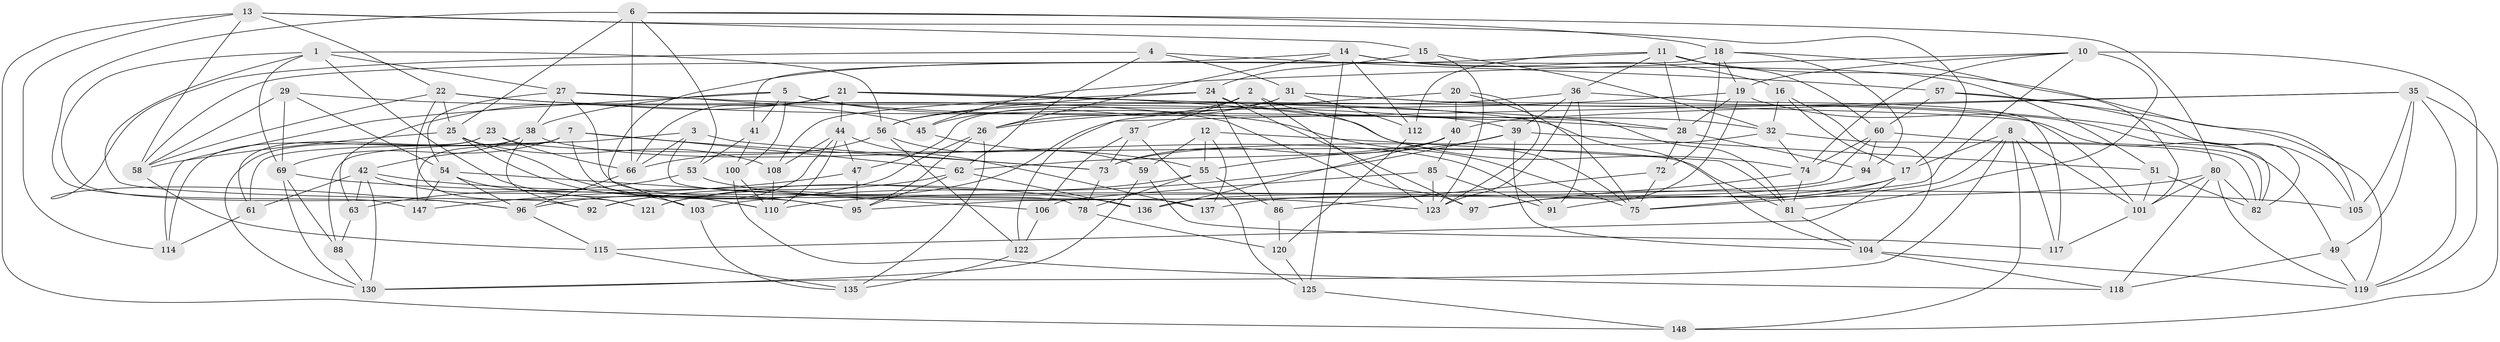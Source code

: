 // Generated by graph-tools (version 1.1) at 2025/24/03/03/25 07:24:29]
// undirected, 98 vertices, 246 edges
graph export_dot {
graph [start="1"]
  node [color=gray90,style=filled];
  1 [super="+9"];
  2;
  3;
  4;
  5 [super="+109"];
  6 [super="+46"];
  7 [super="+111"];
  8 [super="+127"];
  10 [super="+70"];
  11 [super="+143"];
  12;
  13 [super="+30"];
  14 [super="+133"];
  15;
  16;
  17 [super="+76"];
  18 [super="+34"];
  19 [super="+67"];
  20;
  21 [super="+68"];
  22 [super="+93"];
  23;
  24 [super="+89"];
  25 [super="+64"];
  26 [super="+50"];
  27 [super="+43"];
  28 [super="+134"];
  29;
  31 [super="+33"];
  32 [super="+48"];
  35 [super="+52"];
  36 [super="+77"];
  37;
  38 [super="+145"];
  39 [super="+116"];
  40 [super="+65"];
  41;
  42 [super="+102"];
  44 [super="+90"];
  45;
  47;
  49;
  51;
  53;
  54 [super="+99"];
  55 [super="+71"];
  56 [super="+87"];
  57;
  58 [super="+83"];
  59;
  60 [super="+139"];
  61;
  62 [super="+79"];
  63;
  66 [super="+107"];
  69 [super="+146"];
  72;
  73 [super="+144"];
  74 [super="+84"];
  75 [super="+113"];
  78;
  80 [super="+128"];
  81 [super="+129"];
  82 [super="+98"];
  85;
  86;
  88;
  91;
  92;
  94;
  95 [super="+141"];
  96 [super="+126"];
  97;
  100;
  101 [super="+138"];
  103;
  104 [super="+142"];
  105;
  106;
  108;
  110 [super="+124"];
  112;
  114;
  115;
  117;
  118;
  119 [super="+140"];
  120;
  121;
  122;
  123 [super="+132"];
  125;
  130 [super="+131"];
  135;
  136;
  137;
  147;
  148;
  1 -- 27;
  1 -- 110;
  1 -- 92;
  1 -- 69;
  1 -- 96;
  1 -- 56;
  2 -- 37;
  2 -- 123;
  2 -- 75;
  2 -- 26;
  3 -- 88;
  3 -- 137;
  3 -- 66;
  3 -- 73;
  4 -- 62;
  4 -- 57;
  4 -- 96;
  4 -- 31;
  5 -- 41;
  5 -- 100;
  5 -- 114;
  5 -- 28;
  5 -- 38;
  5 -- 75;
  6 -- 66;
  6 -- 53;
  6 -- 80;
  6 -- 25;
  6 -- 147;
  6 -- 18;
  7 -- 61;
  7 -- 69;
  7 -- 73;
  7 -- 147;
  7 -- 95;
  7 -- 62;
  8 -- 75;
  8 -- 117;
  8 -- 101;
  8 -- 17;
  8 -- 130;
  8 -- 148;
  10 -- 45;
  10 -- 119;
  10 -- 81;
  10 -- 19;
  10 -- 74;
  10 -- 75;
  11 -- 36;
  11 -- 112;
  11 -- 60;
  11 -- 105;
  11 -- 28;
  11 -- 103;
  12 -- 59;
  12 -- 55;
  12 -- 81;
  12 -- 137;
  13 -- 148;
  13 -- 15;
  13 -- 22;
  13 -- 17;
  13 -- 114;
  13 -- 58;
  14 -- 125;
  14 -- 112;
  14 -- 16;
  14 -- 58;
  14 -- 51;
  14 -- 26;
  15 -- 32;
  15 -- 123;
  15 -- 24;
  16 -- 104;
  16 -- 32;
  16 -- 17;
  17 -- 137;
  17 -- 115;
  17 -- 91;
  18 -- 94;
  18 -- 72;
  18 -- 19;
  18 -- 41;
  18 -- 101;
  19 -- 97;
  19 -- 28;
  19 -- 26;
  19 -- 82;
  20 -- 40;
  20 -- 122;
  20 -- 123;
  20 -- 75;
  21 -- 63;
  21 -- 66;
  21 -- 74;
  21 -- 81;
  21 -- 49;
  21 -- 44;
  22 -- 121;
  22 -- 28;
  22 -- 97;
  22 -- 25;
  22 -- 58;
  23 -- 114;
  23 -- 61;
  23 -- 66;
  23 -- 81;
  24 -- 32;
  24 -- 56;
  24 -- 86;
  24 -- 97;
  24 -- 108;
  25 -- 108;
  25 -- 58;
  25 -- 110;
  25 -- 95;
  26 -- 96;
  26 -- 135;
  26 -- 95;
  27 -- 104;
  27 -- 45;
  27 -- 54;
  27 -- 78;
  27 -- 38;
  28 -- 72;
  28 -- 94;
  29 -- 58;
  29 -- 39;
  29 -- 69;
  29 -- 54;
  31 -- 105;
  31 -- 45;
  31 -- 47;
  31 -- 112;
  31 -- 101;
  32 -- 82;
  32 -- 74;
  32 -- 73;
  35 -- 148;
  35 -- 49;
  35 -- 119;
  35 -- 40;
  35 -- 105;
  35 -- 121;
  36 -- 91;
  36 -- 123;
  36 -- 117;
  36 -- 39;
  36 -- 56;
  37 -- 125;
  37 -- 106;
  37 -- 73;
  38 -- 92;
  38 -- 42;
  38 -- 91;
  38 -- 130;
  39 -- 103;
  39 -- 51;
  39 -- 55;
  39 -- 104;
  40 -- 136;
  40 -- 73;
  40 -- 85;
  40 -- 62;
  41 -- 53;
  41 -- 100;
  42 -- 136;
  42 -- 121;
  42 -- 61;
  42 -- 63;
  42 -- 130;
  44 -- 110;
  44 -- 108;
  44 -- 92;
  44 -- 137;
  44 -- 47;
  45 -- 55;
  47 -- 95;
  47 -- 147;
  49 -- 118;
  49 -- 119;
  51 -- 82;
  51 -- 101;
  53 -- 63;
  53 -- 123;
  54 -- 106;
  54 -- 147;
  54 -- 103;
  54 -- 96;
  55 -- 121;
  55 -- 86;
  55 -- 78;
  56 -- 122;
  56 -- 66;
  56 -- 59;
  57 -- 60;
  57 -- 119;
  57 -- 82;
  58 -- 115;
  59 -- 117;
  59 -- 130;
  60 -- 95;
  60 -- 74;
  60 -- 94;
  60 -- 82;
  61 -- 114;
  62 -- 136;
  62 -- 92;
  62 -- 95;
  63 -- 88;
  66 -- 96;
  69 -- 88;
  69 -- 105;
  69 -- 130;
  72 -- 86;
  72 -- 75;
  73 -- 78;
  74 -- 81;
  74 -- 97;
  78 -- 120;
  80 -- 101;
  80 -- 82;
  80 -- 118;
  80 -- 110;
  80 -- 119;
  81 -- 104;
  85 -- 123;
  85 -- 91;
  85 -- 106;
  86 -- 120;
  88 -- 130;
  94 -- 136;
  96 -- 115;
  100 -- 118;
  100 -- 110;
  101 -- 117;
  103 -- 135;
  104 -- 118;
  104 -- 119;
  106 -- 122;
  108 -- 110;
  112 -- 120;
  115 -- 135;
  120 -- 125;
  122 -- 135;
  125 -- 148;
}
